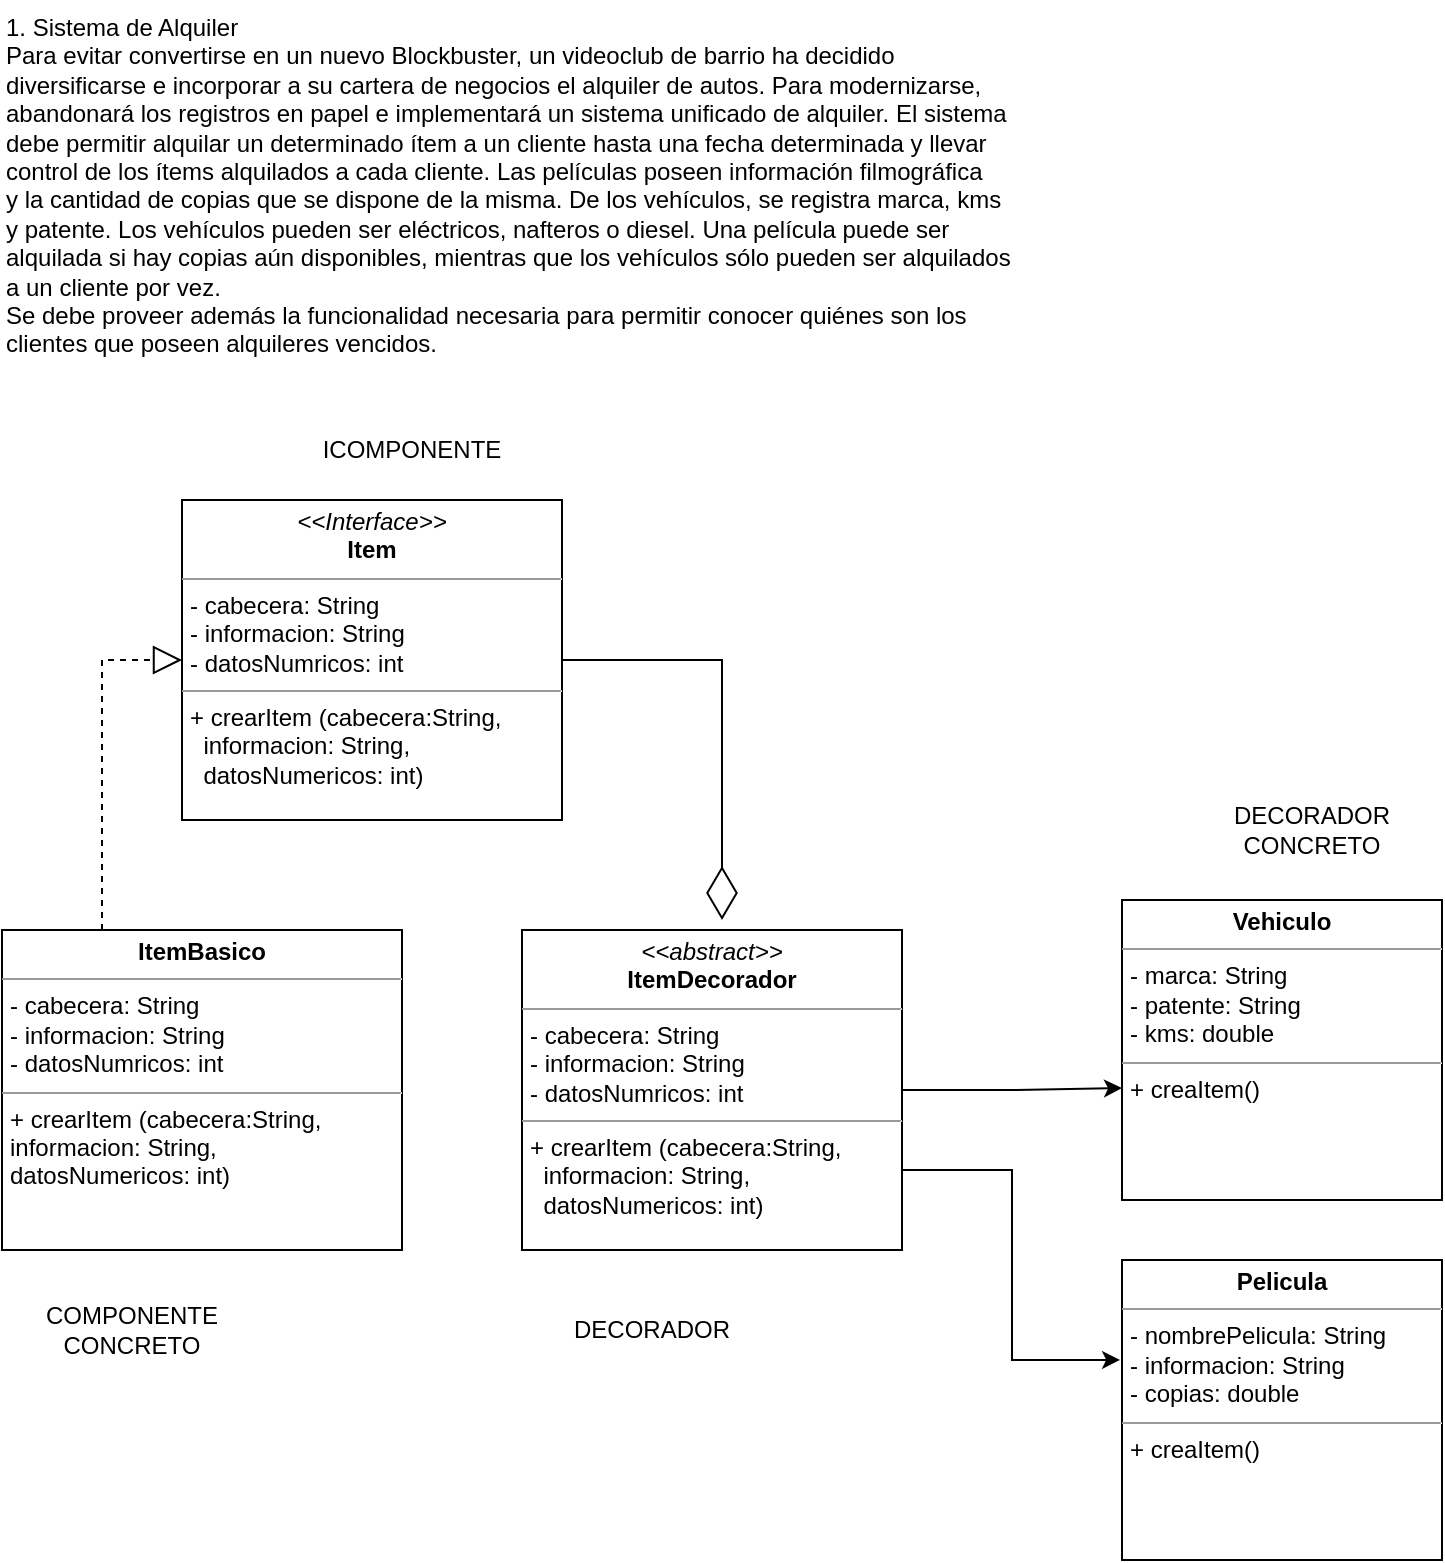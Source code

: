 <mxfile version="20.7.4" type="github">
  <diagram id="C5RBs43oDa-KdzZeNtuy" name="Page-1">
    <mxGraphModel dx="1035" dy="522" grid="1" gridSize="10" guides="1" tooltips="1" connect="1" arrows="1" fold="1" page="1" pageScale="1" pageWidth="1169" pageHeight="1654" math="0" shadow="0">
      <root>
        <mxCell id="WIyWlLk6GJQsqaUBKTNV-0" />
        <mxCell id="WIyWlLk6GJQsqaUBKTNV-1" parent="WIyWlLk6GJQsqaUBKTNV-0" />
        <mxCell id="xOoFjg1MgwEFbZOizuD8-0" value="1. Sistema de Alquiler&#xa;Para evitar convertirse en un nuevo Blockbuster, un videoclub de barrio ha decidido&#xa;diversificarse e incorporar a su cartera de negocios el alquiler de autos. Para modernizarse,&#xa;abandonará los registros en papel e implementará un sistema unificado de alquiler. El sistema&#xa;debe permitir alquilar un determinado ítem a un cliente hasta una fecha determinada y llevar&#xa;control de los ítems alquilados a cada cliente. Las películas poseen información filmográfica&#xa;y la cantidad de copias que se dispone de la misma. De los vehículos, se registra marca, kms&#xa;y patente. Los vehículos pueden ser eléctricos, nafteros o diesel. Una película puede ser&#xa;alquilada si hay copias aún disponibles, mientras que los vehículos sólo pueden ser alquilados&#xa;a un cliente por vez.&#xa;Se debe proveer además la funcionalidad necesaria para permitir conocer quiénes son los&#xa;clientes que poseen alquileres vencidos." style="text;whiteSpace=wrap;html=1;" vertex="1" parent="WIyWlLk6GJQsqaUBKTNV-1">
          <mxGeometry x="40" y="40" width="560" height="200" as="geometry" />
        </mxCell>
        <mxCell id="xOoFjg1MgwEFbZOizuD8-6" value="&lt;p style=&quot;margin:0px;margin-top:4px;text-align:center;&quot;&gt;&lt;i&gt;&amp;lt;&amp;lt;Interface&amp;gt;&amp;gt;&lt;/i&gt;&lt;br&gt;&lt;b&gt;Item&lt;/b&gt;&lt;/p&gt;&lt;hr size=&quot;1&quot;&gt;&lt;p style=&quot;margin:0px;margin-left:4px;&quot;&gt;- cabecera: String&lt;/p&gt;&lt;p style=&quot;margin:0px;margin-left:4px;&quot;&gt;- informacion: String&lt;/p&gt;&lt;p style=&quot;margin:0px;margin-left:4px;&quot;&gt;- datosNumricos: int&lt;/p&gt;&lt;hr size=&quot;1&quot;&gt;&lt;p style=&quot;margin:0px;margin-left:4px;&quot;&gt;+ crearItem (cabecera:String,&amp;nbsp;&lt;/p&gt;&lt;p style=&quot;margin:0px;margin-left:4px;&quot;&gt;&lt;span style=&quot;white-space: pre;&quot;&gt;	&lt;/span&gt;&lt;span style=&quot;white-space: pre;&quot;&gt;	&lt;/span&gt;informacion: String,&amp;nbsp;&lt;/p&gt;&lt;p style=&quot;margin:0px;margin-left:4px;&quot;&gt;&lt;span style=&quot;white-space: pre;&quot;&gt;	&lt;/span&gt;&lt;span style=&quot;white-space: pre;&quot;&gt;	&lt;/span&gt;datosNumericos: int)&lt;/p&gt;" style="verticalAlign=top;align=left;overflow=fill;fontSize=12;fontFamily=Helvetica;html=1;" vertex="1" parent="WIyWlLk6GJQsqaUBKTNV-1">
          <mxGeometry x="130" y="290" width="190" height="160" as="geometry" />
        </mxCell>
        <mxCell id="xOoFjg1MgwEFbZOizuD8-7" value="&lt;p style=&quot;margin:0px;margin-top:4px;text-align:center;&quot;&gt;&lt;b&gt;Vehiculo&lt;/b&gt;&lt;/p&gt;&lt;hr size=&quot;1&quot;&gt;&lt;p style=&quot;margin:0px;margin-left:4px;&quot;&gt;- marca: String&lt;/p&gt;&lt;p style=&quot;margin:0px;margin-left:4px;&quot;&gt;- patente: String&lt;/p&gt;&lt;p style=&quot;margin:0px;margin-left:4px;&quot;&gt;- kms: double&lt;/p&gt;&lt;hr size=&quot;1&quot;&gt;&lt;p style=&quot;margin:0px;margin-left:4px;&quot;&gt;+ creaItem()&lt;/p&gt;" style="verticalAlign=top;align=left;overflow=fill;fontSize=12;fontFamily=Helvetica;html=1;" vertex="1" parent="WIyWlLk6GJQsqaUBKTNV-1">
          <mxGeometry x="600" y="490" width="160" height="150" as="geometry" />
        </mxCell>
        <mxCell id="xOoFjg1MgwEFbZOizuD8-8" value="&lt;p style=&quot;margin:0px;margin-top:4px;text-align:center;&quot;&gt;&lt;b&gt;Pelicula&lt;/b&gt;&lt;/p&gt;&lt;hr size=&quot;1&quot;&gt;&lt;p style=&quot;margin:0px;margin-left:4px;&quot;&gt;- nombrePelicula: String&lt;/p&gt;&lt;p style=&quot;margin:0px;margin-left:4px;&quot;&gt;- informacion: String&lt;/p&gt;&lt;p style=&quot;margin:0px;margin-left:4px;&quot;&gt;- copias: double&lt;/p&gt;&lt;hr size=&quot;1&quot;&gt;&lt;p style=&quot;margin:0px;margin-left:4px;&quot;&gt;+ creaItem()&lt;/p&gt;" style="verticalAlign=top;align=left;overflow=fill;fontSize=12;fontFamily=Helvetica;html=1;" vertex="1" parent="WIyWlLk6GJQsqaUBKTNV-1">
          <mxGeometry x="600" y="670" width="160" height="150" as="geometry" />
        </mxCell>
        <mxCell id="xOoFjg1MgwEFbZOizuD8-11" value="&lt;p style=&quot;margin:0px;margin-top:4px;text-align:center;&quot;&gt;&lt;b&gt;ItemBasico&lt;/b&gt;&lt;/p&gt;&lt;hr size=&quot;1&quot;&gt;&lt;p style=&quot;border-color: var(--border-color); margin: 0px 0px 0px 4px;&quot;&gt;- cabecera: String&lt;/p&gt;&lt;p style=&quot;border-color: var(--border-color); margin: 0px 0px 0px 4px;&quot;&gt;- informacion: String&lt;/p&gt;&lt;p style=&quot;border-color: var(--border-color); margin: 0px 0px 0px 4px;&quot;&gt;- datosNumricos: int&lt;/p&gt;&lt;hr style=&quot;border-color: var(--border-color);&quot; size=&quot;1&quot;&gt;&lt;p style=&quot;border-color: var(--border-color); margin: 0px 0px 0px 4px;&quot;&gt;+ crearItem (cabecera:String,&amp;nbsp;&lt;/p&gt;&lt;p style=&quot;border-color: var(--border-color); margin: 0px 0px 0px 4px;&quot;&gt;&lt;span style=&quot;border-color: var(--border-color);&quot;&gt;	&lt;/span&gt;&lt;span style=&quot;border-color: var(--border-color);&quot;&gt;	&lt;/span&gt;informacion: String,&amp;nbsp;&lt;/p&gt;&lt;p style=&quot;border-color: var(--border-color); margin: 0px 0px 0px 4px;&quot;&gt;&lt;span style=&quot;border-color: var(--border-color);&quot;&gt;	&lt;/span&gt;&lt;span style=&quot;border-color: var(--border-color);&quot;&gt;	&lt;/span&gt;datosNumericos: int)&lt;/p&gt;" style="verticalAlign=top;align=left;overflow=fill;fontSize=12;fontFamily=Helvetica;html=1;" vertex="1" parent="WIyWlLk6GJQsqaUBKTNV-1">
          <mxGeometry x="40" y="505" width="200" height="160" as="geometry" />
        </mxCell>
        <mxCell id="xOoFjg1MgwEFbZOizuD8-13" value="" style="endArrow=block;dashed=1;endFill=0;endSize=12;html=1;rounded=0;entryX=0;entryY=0.5;entryDx=0;entryDy=0;exitX=0.25;exitY=0;exitDx=0;exitDy=0;" edge="1" parent="WIyWlLk6GJQsqaUBKTNV-1" source="xOoFjg1MgwEFbZOizuD8-11" target="xOoFjg1MgwEFbZOizuD8-6">
          <mxGeometry width="160" relative="1" as="geometry">
            <mxPoint x="80" y="500" as="sourcePoint" />
            <mxPoint x="240" y="720" as="targetPoint" />
            <Array as="points">
              <mxPoint x="90" y="370" />
            </Array>
          </mxGeometry>
        </mxCell>
        <mxCell id="xOoFjg1MgwEFbZOizuD8-14" value="ICOMPONENTE" style="text;html=1;strokeColor=none;fillColor=none;align=center;verticalAlign=middle;whiteSpace=wrap;rounded=0;" vertex="1" parent="WIyWlLk6GJQsqaUBKTNV-1">
          <mxGeometry x="180" y="250" width="130" height="30" as="geometry" />
        </mxCell>
        <mxCell id="xOoFjg1MgwEFbZOizuD8-15" value="COMPONENTE CONCRETO" style="text;html=1;strokeColor=none;fillColor=none;align=center;verticalAlign=middle;whiteSpace=wrap;rounded=0;" vertex="1" parent="WIyWlLk6GJQsqaUBKTNV-1">
          <mxGeometry x="40" y="680" width="130" height="50" as="geometry" />
        </mxCell>
        <mxCell id="xOoFjg1MgwEFbZOizuD8-16" value="DECORADOR &lt;br&gt;CONCRETO" style="text;html=1;strokeColor=none;fillColor=none;align=center;verticalAlign=middle;whiteSpace=wrap;rounded=0;" vertex="1" parent="WIyWlLk6GJQsqaUBKTNV-1">
          <mxGeometry x="630" y="430" width="130" height="50" as="geometry" />
        </mxCell>
        <mxCell id="xOoFjg1MgwEFbZOizuD8-20" style="edgeStyle=orthogonalEdgeStyle;rounded=0;orthogonalLoop=1;jettySize=auto;html=1;exitX=1;exitY=0.5;exitDx=0;exitDy=0;entryX=0;entryY=0.627;entryDx=0;entryDy=0;entryPerimeter=0;" edge="1" parent="WIyWlLk6GJQsqaUBKTNV-1" source="xOoFjg1MgwEFbZOizuD8-17" target="xOoFjg1MgwEFbZOizuD8-7">
          <mxGeometry relative="1" as="geometry" />
        </mxCell>
        <mxCell id="xOoFjg1MgwEFbZOizuD8-21" style="edgeStyle=orthogonalEdgeStyle;rounded=0;orthogonalLoop=1;jettySize=auto;html=1;exitX=1;exitY=0.75;exitDx=0;exitDy=0;entryX=-0.006;entryY=0.333;entryDx=0;entryDy=0;entryPerimeter=0;" edge="1" parent="WIyWlLk6GJQsqaUBKTNV-1" source="xOoFjg1MgwEFbZOizuD8-17" target="xOoFjg1MgwEFbZOizuD8-8">
          <mxGeometry relative="1" as="geometry" />
        </mxCell>
        <mxCell id="xOoFjg1MgwEFbZOizuD8-17" value="&lt;p style=&quot;margin:0px;margin-top:4px;text-align:center;&quot;&gt;&lt;i&gt;&amp;lt;&amp;lt;abstract&amp;gt;&amp;gt;&lt;/i&gt;&lt;br&gt;&lt;b&gt;ItemDecorador&lt;/b&gt;&lt;/p&gt;&lt;hr size=&quot;1&quot;&gt;&lt;p style=&quot;margin:0px;margin-left:4px;&quot;&gt;- cabecera: String&lt;/p&gt;&lt;p style=&quot;margin:0px;margin-left:4px;&quot;&gt;- informacion: String&lt;/p&gt;&lt;p style=&quot;margin:0px;margin-left:4px;&quot;&gt;- datosNumricos: int&lt;/p&gt;&lt;hr size=&quot;1&quot;&gt;&lt;p style=&quot;margin:0px;margin-left:4px;&quot;&gt;+ crearItem (cabecera:String,&amp;nbsp;&lt;/p&gt;&lt;p style=&quot;margin:0px;margin-left:4px;&quot;&gt;&lt;span style=&quot;white-space: pre;&quot;&gt;	&lt;/span&gt;&lt;span style=&quot;white-space: pre;&quot;&gt;	&lt;/span&gt;informacion: String,&amp;nbsp;&lt;/p&gt;&lt;p style=&quot;margin:0px;margin-left:4px;&quot;&gt;&lt;span style=&quot;white-space: pre;&quot;&gt;	&lt;/span&gt;&lt;span style=&quot;white-space: pre;&quot;&gt;	&lt;/span&gt;datosNumericos: int)&lt;/p&gt;" style="verticalAlign=top;align=left;overflow=fill;fontSize=12;fontFamily=Helvetica;html=1;" vertex="1" parent="WIyWlLk6GJQsqaUBKTNV-1">
          <mxGeometry x="300" y="505" width="190" height="160" as="geometry" />
        </mxCell>
        <mxCell id="xOoFjg1MgwEFbZOizuD8-18" value="DECORADOR" style="text;html=1;strokeColor=none;fillColor=none;align=center;verticalAlign=middle;whiteSpace=wrap;rounded=0;" vertex="1" parent="WIyWlLk6GJQsqaUBKTNV-1">
          <mxGeometry x="300" y="680" width="130" height="50" as="geometry" />
        </mxCell>
        <mxCell id="xOoFjg1MgwEFbZOizuD8-19" value="" style="endArrow=diamondThin;endFill=0;endSize=24;html=1;rounded=0;exitX=1;exitY=0.5;exitDx=0;exitDy=0;" edge="1" parent="WIyWlLk6GJQsqaUBKTNV-1" source="xOoFjg1MgwEFbZOizuD8-6">
          <mxGeometry width="160" relative="1" as="geometry">
            <mxPoint x="420" y="520" as="sourcePoint" />
            <mxPoint x="400" y="500" as="targetPoint" />
            <Array as="points">
              <mxPoint x="400" y="370" />
            </Array>
          </mxGeometry>
        </mxCell>
      </root>
    </mxGraphModel>
  </diagram>
</mxfile>
